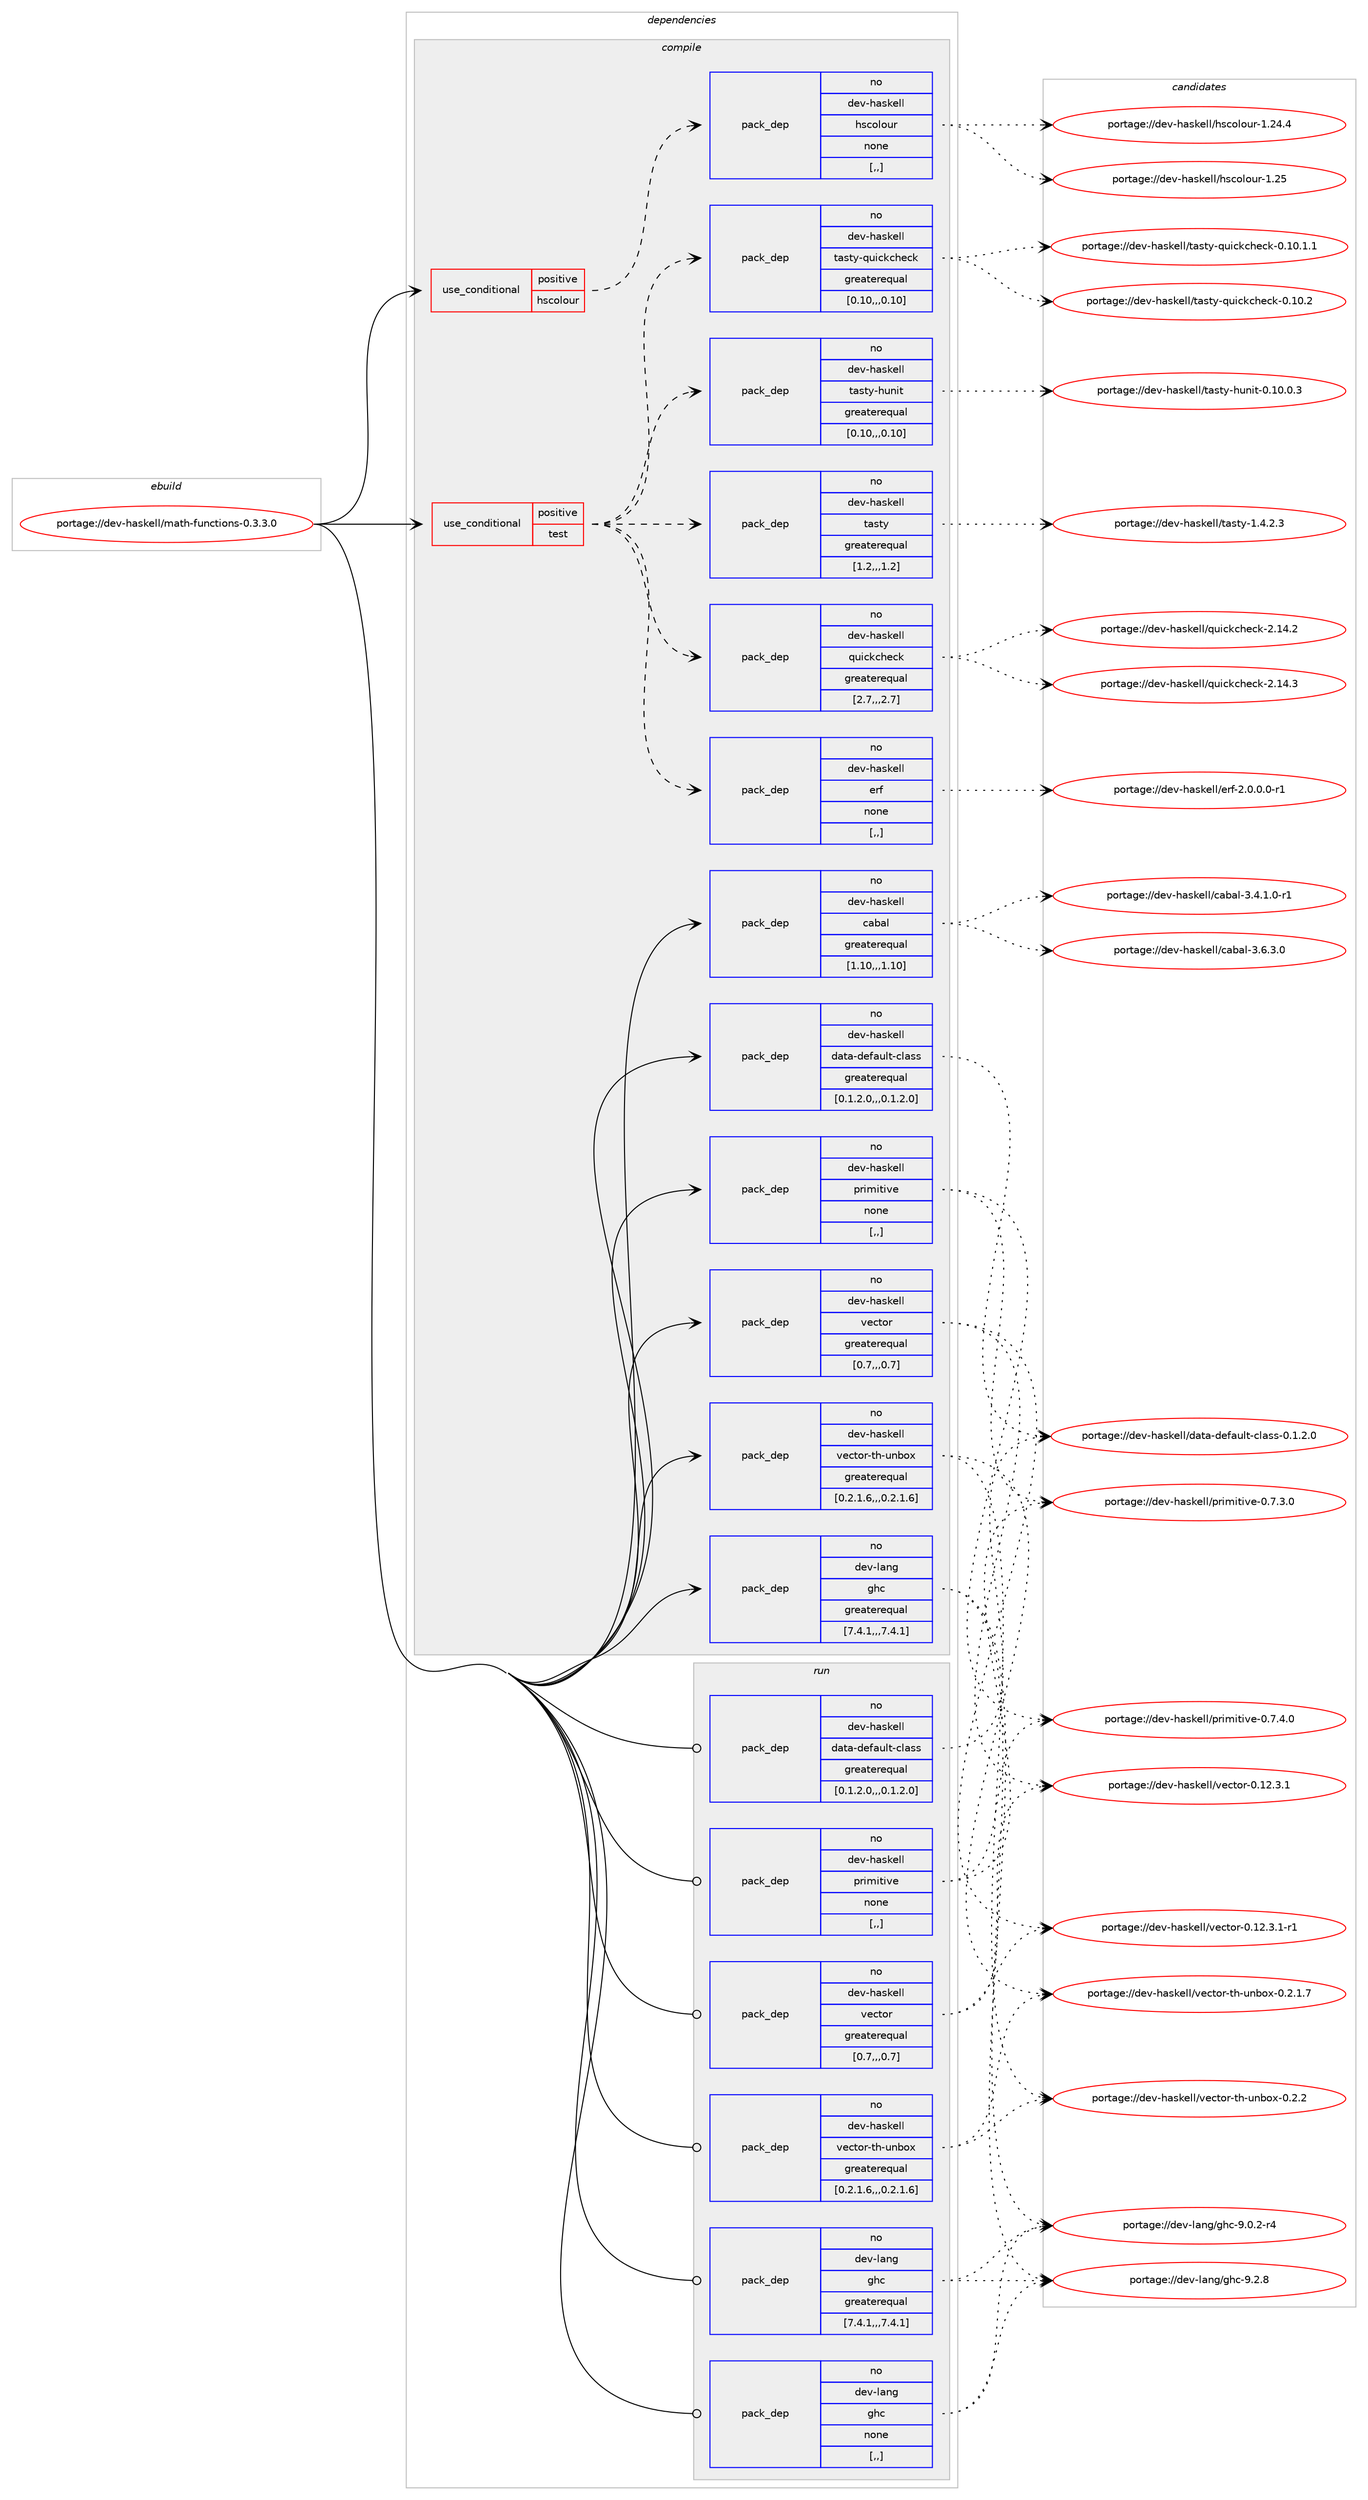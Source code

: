digraph prolog {

# *************
# Graph options
# *************

newrank=true;
concentrate=true;
compound=true;
graph [rankdir=LR,fontname=Helvetica,fontsize=10,ranksep=1.5];#, ranksep=2.5, nodesep=0.2];
edge  [arrowhead=vee];
node  [fontname=Helvetica,fontsize=10];

# **********
# The ebuild
# **********

subgraph cluster_leftcol {
color=gray;
rank=same;
label=<<i>ebuild</i>>;
id [label="portage://dev-haskell/math-functions-0.3.3.0", color=red, width=4, href="../dev-haskell/math-functions-0.3.3.0.svg"];
}

# ****************
# The dependencies
# ****************

subgraph cluster_midcol {
color=gray;
label=<<i>dependencies</i>>;
subgraph cluster_compile {
fillcolor="#eeeeee";
style=filled;
label=<<i>compile</i>>;
subgraph cond20089 {
dependency81848 [label=<<TABLE BORDER="0" CELLBORDER="1" CELLSPACING="0" CELLPADDING="4"><TR><TD ROWSPAN="3" CELLPADDING="10">use_conditional</TD></TR><TR><TD>positive</TD></TR><TR><TD>hscolour</TD></TR></TABLE>>, shape=none, color=red];
subgraph pack60788 {
dependency81849 [label=<<TABLE BORDER="0" CELLBORDER="1" CELLSPACING="0" CELLPADDING="4" WIDTH="220"><TR><TD ROWSPAN="6" CELLPADDING="30">pack_dep</TD></TR><TR><TD WIDTH="110">no</TD></TR><TR><TD>dev-haskell</TD></TR><TR><TD>hscolour</TD></TR><TR><TD>none</TD></TR><TR><TD>[,,]</TD></TR></TABLE>>, shape=none, color=blue];
}
dependency81848:e -> dependency81849:w [weight=20,style="dashed",arrowhead="vee"];
}
id:e -> dependency81848:w [weight=20,style="solid",arrowhead="vee"];
subgraph cond20090 {
dependency81850 [label=<<TABLE BORDER="0" CELLBORDER="1" CELLSPACING="0" CELLPADDING="4"><TR><TD ROWSPAN="3" CELLPADDING="10">use_conditional</TD></TR><TR><TD>positive</TD></TR><TR><TD>test</TD></TR></TABLE>>, shape=none, color=red];
subgraph pack60789 {
dependency81851 [label=<<TABLE BORDER="0" CELLBORDER="1" CELLSPACING="0" CELLPADDING="4" WIDTH="220"><TR><TD ROWSPAN="6" CELLPADDING="30">pack_dep</TD></TR><TR><TD WIDTH="110">no</TD></TR><TR><TD>dev-haskell</TD></TR><TR><TD>erf</TD></TR><TR><TD>none</TD></TR><TR><TD>[,,]</TD></TR></TABLE>>, shape=none, color=blue];
}
dependency81850:e -> dependency81851:w [weight=20,style="dashed",arrowhead="vee"];
subgraph pack60790 {
dependency81852 [label=<<TABLE BORDER="0" CELLBORDER="1" CELLSPACING="0" CELLPADDING="4" WIDTH="220"><TR><TD ROWSPAN="6" CELLPADDING="30">pack_dep</TD></TR><TR><TD WIDTH="110">no</TD></TR><TR><TD>dev-haskell</TD></TR><TR><TD>quickcheck</TD></TR><TR><TD>greaterequal</TD></TR><TR><TD>[2.7,,,2.7]</TD></TR></TABLE>>, shape=none, color=blue];
}
dependency81850:e -> dependency81852:w [weight=20,style="dashed",arrowhead="vee"];
subgraph pack60791 {
dependency81853 [label=<<TABLE BORDER="0" CELLBORDER="1" CELLSPACING="0" CELLPADDING="4" WIDTH="220"><TR><TD ROWSPAN="6" CELLPADDING="30">pack_dep</TD></TR><TR><TD WIDTH="110">no</TD></TR><TR><TD>dev-haskell</TD></TR><TR><TD>tasty</TD></TR><TR><TD>greaterequal</TD></TR><TR><TD>[1.2,,,1.2]</TD></TR></TABLE>>, shape=none, color=blue];
}
dependency81850:e -> dependency81853:w [weight=20,style="dashed",arrowhead="vee"];
subgraph pack60792 {
dependency81854 [label=<<TABLE BORDER="0" CELLBORDER="1" CELLSPACING="0" CELLPADDING="4" WIDTH="220"><TR><TD ROWSPAN="6" CELLPADDING="30">pack_dep</TD></TR><TR><TD WIDTH="110">no</TD></TR><TR><TD>dev-haskell</TD></TR><TR><TD>tasty-hunit</TD></TR><TR><TD>greaterequal</TD></TR><TR><TD>[0.10,,,0.10]</TD></TR></TABLE>>, shape=none, color=blue];
}
dependency81850:e -> dependency81854:w [weight=20,style="dashed",arrowhead="vee"];
subgraph pack60793 {
dependency81855 [label=<<TABLE BORDER="0" CELLBORDER="1" CELLSPACING="0" CELLPADDING="4" WIDTH="220"><TR><TD ROWSPAN="6" CELLPADDING="30">pack_dep</TD></TR><TR><TD WIDTH="110">no</TD></TR><TR><TD>dev-haskell</TD></TR><TR><TD>tasty-quickcheck</TD></TR><TR><TD>greaterequal</TD></TR><TR><TD>[0.10,,,0.10]</TD></TR></TABLE>>, shape=none, color=blue];
}
dependency81850:e -> dependency81855:w [weight=20,style="dashed",arrowhead="vee"];
}
id:e -> dependency81850:w [weight=20,style="solid",arrowhead="vee"];
subgraph pack60794 {
dependency81856 [label=<<TABLE BORDER="0" CELLBORDER="1" CELLSPACING="0" CELLPADDING="4" WIDTH="220"><TR><TD ROWSPAN="6" CELLPADDING="30">pack_dep</TD></TR><TR><TD WIDTH="110">no</TD></TR><TR><TD>dev-haskell</TD></TR><TR><TD>cabal</TD></TR><TR><TD>greaterequal</TD></TR><TR><TD>[1.10,,,1.10]</TD></TR></TABLE>>, shape=none, color=blue];
}
id:e -> dependency81856:w [weight=20,style="solid",arrowhead="vee"];
subgraph pack60795 {
dependency81857 [label=<<TABLE BORDER="0" CELLBORDER="1" CELLSPACING="0" CELLPADDING="4" WIDTH="220"><TR><TD ROWSPAN="6" CELLPADDING="30">pack_dep</TD></TR><TR><TD WIDTH="110">no</TD></TR><TR><TD>dev-haskell</TD></TR><TR><TD>data-default-class</TD></TR><TR><TD>greaterequal</TD></TR><TR><TD>[0.1.2.0,,,0.1.2.0]</TD></TR></TABLE>>, shape=none, color=blue];
}
id:e -> dependency81857:w [weight=20,style="solid",arrowhead="vee"];
subgraph pack60796 {
dependency81858 [label=<<TABLE BORDER="0" CELLBORDER="1" CELLSPACING="0" CELLPADDING="4" WIDTH="220"><TR><TD ROWSPAN="6" CELLPADDING="30">pack_dep</TD></TR><TR><TD WIDTH="110">no</TD></TR><TR><TD>dev-haskell</TD></TR><TR><TD>primitive</TD></TR><TR><TD>none</TD></TR><TR><TD>[,,]</TD></TR></TABLE>>, shape=none, color=blue];
}
id:e -> dependency81858:w [weight=20,style="solid",arrowhead="vee"];
subgraph pack60797 {
dependency81859 [label=<<TABLE BORDER="0" CELLBORDER="1" CELLSPACING="0" CELLPADDING="4" WIDTH="220"><TR><TD ROWSPAN="6" CELLPADDING="30">pack_dep</TD></TR><TR><TD WIDTH="110">no</TD></TR><TR><TD>dev-haskell</TD></TR><TR><TD>vector</TD></TR><TR><TD>greaterequal</TD></TR><TR><TD>[0.7,,,0.7]</TD></TR></TABLE>>, shape=none, color=blue];
}
id:e -> dependency81859:w [weight=20,style="solid",arrowhead="vee"];
subgraph pack60798 {
dependency81860 [label=<<TABLE BORDER="0" CELLBORDER="1" CELLSPACING="0" CELLPADDING="4" WIDTH="220"><TR><TD ROWSPAN="6" CELLPADDING="30">pack_dep</TD></TR><TR><TD WIDTH="110">no</TD></TR><TR><TD>dev-haskell</TD></TR><TR><TD>vector-th-unbox</TD></TR><TR><TD>greaterequal</TD></TR><TR><TD>[0.2.1.6,,,0.2.1.6]</TD></TR></TABLE>>, shape=none, color=blue];
}
id:e -> dependency81860:w [weight=20,style="solid",arrowhead="vee"];
subgraph pack60799 {
dependency81861 [label=<<TABLE BORDER="0" CELLBORDER="1" CELLSPACING="0" CELLPADDING="4" WIDTH="220"><TR><TD ROWSPAN="6" CELLPADDING="30">pack_dep</TD></TR><TR><TD WIDTH="110">no</TD></TR><TR><TD>dev-lang</TD></TR><TR><TD>ghc</TD></TR><TR><TD>greaterequal</TD></TR><TR><TD>[7.4.1,,,7.4.1]</TD></TR></TABLE>>, shape=none, color=blue];
}
id:e -> dependency81861:w [weight=20,style="solid",arrowhead="vee"];
}
subgraph cluster_compileandrun {
fillcolor="#eeeeee";
style=filled;
label=<<i>compile and run</i>>;
}
subgraph cluster_run {
fillcolor="#eeeeee";
style=filled;
label=<<i>run</i>>;
subgraph pack60800 {
dependency81862 [label=<<TABLE BORDER="0" CELLBORDER="1" CELLSPACING="0" CELLPADDING="4" WIDTH="220"><TR><TD ROWSPAN="6" CELLPADDING="30">pack_dep</TD></TR><TR><TD WIDTH="110">no</TD></TR><TR><TD>dev-haskell</TD></TR><TR><TD>data-default-class</TD></TR><TR><TD>greaterequal</TD></TR><TR><TD>[0.1.2.0,,,0.1.2.0]</TD></TR></TABLE>>, shape=none, color=blue];
}
id:e -> dependency81862:w [weight=20,style="solid",arrowhead="odot"];
subgraph pack60801 {
dependency81863 [label=<<TABLE BORDER="0" CELLBORDER="1" CELLSPACING="0" CELLPADDING="4" WIDTH="220"><TR><TD ROWSPAN="6" CELLPADDING="30">pack_dep</TD></TR><TR><TD WIDTH="110">no</TD></TR><TR><TD>dev-haskell</TD></TR><TR><TD>primitive</TD></TR><TR><TD>none</TD></TR><TR><TD>[,,]</TD></TR></TABLE>>, shape=none, color=blue];
}
id:e -> dependency81863:w [weight=20,style="solid",arrowhead="odot"];
subgraph pack60802 {
dependency81864 [label=<<TABLE BORDER="0" CELLBORDER="1" CELLSPACING="0" CELLPADDING="4" WIDTH="220"><TR><TD ROWSPAN="6" CELLPADDING="30">pack_dep</TD></TR><TR><TD WIDTH="110">no</TD></TR><TR><TD>dev-haskell</TD></TR><TR><TD>vector</TD></TR><TR><TD>greaterequal</TD></TR><TR><TD>[0.7,,,0.7]</TD></TR></TABLE>>, shape=none, color=blue];
}
id:e -> dependency81864:w [weight=20,style="solid",arrowhead="odot"];
subgraph pack60803 {
dependency81865 [label=<<TABLE BORDER="0" CELLBORDER="1" CELLSPACING="0" CELLPADDING="4" WIDTH="220"><TR><TD ROWSPAN="6" CELLPADDING="30">pack_dep</TD></TR><TR><TD WIDTH="110">no</TD></TR><TR><TD>dev-haskell</TD></TR><TR><TD>vector-th-unbox</TD></TR><TR><TD>greaterequal</TD></TR><TR><TD>[0.2.1.6,,,0.2.1.6]</TD></TR></TABLE>>, shape=none, color=blue];
}
id:e -> dependency81865:w [weight=20,style="solid",arrowhead="odot"];
subgraph pack60804 {
dependency81866 [label=<<TABLE BORDER="0" CELLBORDER="1" CELLSPACING="0" CELLPADDING="4" WIDTH="220"><TR><TD ROWSPAN="6" CELLPADDING="30">pack_dep</TD></TR><TR><TD WIDTH="110">no</TD></TR><TR><TD>dev-lang</TD></TR><TR><TD>ghc</TD></TR><TR><TD>greaterequal</TD></TR><TR><TD>[7.4.1,,,7.4.1]</TD></TR></TABLE>>, shape=none, color=blue];
}
id:e -> dependency81866:w [weight=20,style="solid",arrowhead="odot"];
subgraph pack60805 {
dependency81867 [label=<<TABLE BORDER="0" CELLBORDER="1" CELLSPACING="0" CELLPADDING="4" WIDTH="220"><TR><TD ROWSPAN="6" CELLPADDING="30">pack_dep</TD></TR><TR><TD WIDTH="110">no</TD></TR><TR><TD>dev-lang</TD></TR><TR><TD>ghc</TD></TR><TR><TD>none</TD></TR><TR><TD>[,,]</TD></TR></TABLE>>, shape=none, color=blue];
}
id:e -> dependency81867:w [weight=20,style="solid",arrowhead="odot"];
}
}

# **************
# The candidates
# **************

subgraph cluster_choices {
rank=same;
color=gray;
label=<<i>candidates</i>>;

subgraph choice60788 {
color=black;
nodesep=1;
choice1001011184510497115107101108108471041159911110811111711445494650524652 [label="portage://dev-haskell/hscolour-1.24.4", color=red, width=4,href="../dev-haskell/hscolour-1.24.4.svg"];
choice100101118451049711510710110810847104115991111081111171144549465053 [label="portage://dev-haskell/hscolour-1.25", color=red, width=4,href="../dev-haskell/hscolour-1.25.svg"];
dependency81849:e -> choice1001011184510497115107101108108471041159911110811111711445494650524652:w [style=dotted,weight="100"];
dependency81849:e -> choice100101118451049711510710110810847104115991111081111171144549465053:w [style=dotted,weight="100"];
}
subgraph choice60789 {
color=black;
nodesep=1;
choice10010111845104971151071011081084710111410245504648464846484511449 [label="portage://dev-haskell/erf-2.0.0.0-r1", color=red, width=4,href="../dev-haskell/erf-2.0.0.0-r1.svg"];
dependency81851:e -> choice10010111845104971151071011081084710111410245504648464846484511449:w [style=dotted,weight="100"];
}
subgraph choice60790 {
color=black;
nodesep=1;
choice10010111845104971151071011081084711311710599107991041019910745504649524650 [label="portage://dev-haskell/quickcheck-2.14.2", color=red, width=4,href="../dev-haskell/quickcheck-2.14.2.svg"];
choice10010111845104971151071011081084711311710599107991041019910745504649524651 [label="portage://dev-haskell/quickcheck-2.14.3", color=red, width=4,href="../dev-haskell/quickcheck-2.14.3.svg"];
dependency81852:e -> choice10010111845104971151071011081084711311710599107991041019910745504649524650:w [style=dotted,weight="100"];
dependency81852:e -> choice10010111845104971151071011081084711311710599107991041019910745504649524651:w [style=dotted,weight="100"];
}
subgraph choice60791 {
color=black;
nodesep=1;
choice100101118451049711510710110810847116971151161214549465246504651 [label="portage://dev-haskell/tasty-1.4.2.3", color=red, width=4,href="../dev-haskell/tasty-1.4.2.3.svg"];
dependency81853:e -> choice100101118451049711510710110810847116971151161214549465246504651:w [style=dotted,weight="100"];
}
subgraph choice60792 {
color=black;
nodesep=1;
choice1001011184510497115107101108108471169711511612145104117110105116454846494846484651 [label="portage://dev-haskell/tasty-hunit-0.10.0.3", color=red, width=4,href="../dev-haskell/tasty-hunit-0.10.0.3.svg"];
dependency81854:e -> choice1001011184510497115107101108108471169711511612145104117110105116454846494846484651:w [style=dotted,weight="100"];
}
subgraph choice60793 {
color=black;
nodesep=1;
choice1001011184510497115107101108108471169711511612145113117105991079910410199107454846494846494649 [label="portage://dev-haskell/tasty-quickcheck-0.10.1.1", color=red, width=4,href="../dev-haskell/tasty-quickcheck-0.10.1.1.svg"];
choice100101118451049711510710110810847116971151161214511311710599107991041019910745484649484650 [label="portage://dev-haskell/tasty-quickcheck-0.10.2", color=red, width=4,href="../dev-haskell/tasty-quickcheck-0.10.2.svg"];
dependency81855:e -> choice1001011184510497115107101108108471169711511612145113117105991079910410199107454846494846494649:w [style=dotted,weight="100"];
dependency81855:e -> choice100101118451049711510710110810847116971151161214511311710599107991041019910745484649484650:w [style=dotted,weight="100"];
}
subgraph choice60794 {
color=black;
nodesep=1;
choice1001011184510497115107101108108479997989710845514652464946484511449 [label="portage://dev-haskell/cabal-3.4.1.0-r1", color=red, width=4,href="../dev-haskell/cabal-3.4.1.0-r1.svg"];
choice100101118451049711510710110810847999798971084551465446514648 [label="portage://dev-haskell/cabal-3.6.3.0", color=red, width=4,href="../dev-haskell/cabal-3.6.3.0.svg"];
dependency81856:e -> choice1001011184510497115107101108108479997989710845514652464946484511449:w [style=dotted,weight="100"];
dependency81856:e -> choice100101118451049711510710110810847999798971084551465446514648:w [style=dotted,weight="100"];
}
subgraph choice60795 {
color=black;
nodesep=1;
choice100101118451049711510710110810847100971169745100101102971171081164599108971151154548464946504648 [label="portage://dev-haskell/data-default-class-0.1.2.0", color=red, width=4,href="../dev-haskell/data-default-class-0.1.2.0.svg"];
dependency81857:e -> choice100101118451049711510710110810847100971169745100101102971171081164599108971151154548464946504648:w [style=dotted,weight="100"];
}
subgraph choice60796 {
color=black;
nodesep=1;
choice1001011184510497115107101108108471121141051091051161051181014548465546514648 [label="portage://dev-haskell/primitive-0.7.3.0", color=red, width=4,href="../dev-haskell/primitive-0.7.3.0.svg"];
choice1001011184510497115107101108108471121141051091051161051181014548465546524648 [label="portage://dev-haskell/primitive-0.7.4.0", color=red, width=4,href="../dev-haskell/primitive-0.7.4.0.svg"];
dependency81858:e -> choice1001011184510497115107101108108471121141051091051161051181014548465546514648:w [style=dotted,weight="100"];
dependency81858:e -> choice1001011184510497115107101108108471121141051091051161051181014548465546524648:w [style=dotted,weight="100"];
}
subgraph choice60797 {
color=black;
nodesep=1;
choice10010111845104971151071011081084711810199116111114454846495046514649 [label="portage://dev-haskell/vector-0.12.3.1", color=red, width=4,href="../dev-haskell/vector-0.12.3.1.svg"];
choice100101118451049711510710110810847118101991161111144548464950465146494511449 [label="portage://dev-haskell/vector-0.12.3.1-r1", color=red, width=4,href="../dev-haskell/vector-0.12.3.1-r1.svg"];
dependency81859:e -> choice10010111845104971151071011081084711810199116111114454846495046514649:w [style=dotted,weight="100"];
dependency81859:e -> choice100101118451049711510710110810847118101991161111144548464950465146494511449:w [style=dotted,weight="100"];
}
subgraph choice60798 {
color=black;
nodesep=1;
choice100101118451049711510710110810847118101991161111144511610445117110981111204548465046494655 [label="portage://dev-haskell/vector-th-unbox-0.2.1.7", color=red, width=4,href="../dev-haskell/vector-th-unbox-0.2.1.7.svg"];
choice10010111845104971151071011081084711810199116111114451161044511711098111120454846504650 [label="portage://dev-haskell/vector-th-unbox-0.2.2", color=red, width=4,href="../dev-haskell/vector-th-unbox-0.2.2.svg"];
dependency81860:e -> choice100101118451049711510710110810847118101991161111144511610445117110981111204548465046494655:w [style=dotted,weight="100"];
dependency81860:e -> choice10010111845104971151071011081084711810199116111114451161044511711098111120454846504650:w [style=dotted,weight="100"];
}
subgraph choice60799 {
color=black;
nodesep=1;
choice100101118451089711010347103104994557464846504511452 [label="portage://dev-lang/ghc-9.0.2-r4", color=red, width=4,href="../dev-lang/ghc-9.0.2-r4.svg"];
choice10010111845108971101034710310499455746504656 [label="portage://dev-lang/ghc-9.2.8", color=red, width=4,href="../dev-lang/ghc-9.2.8.svg"];
dependency81861:e -> choice100101118451089711010347103104994557464846504511452:w [style=dotted,weight="100"];
dependency81861:e -> choice10010111845108971101034710310499455746504656:w [style=dotted,weight="100"];
}
subgraph choice60800 {
color=black;
nodesep=1;
choice100101118451049711510710110810847100971169745100101102971171081164599108971151154548464946504648 [label="portage://dev-haskell/data-default-class-0.1.2.0", color=red, width=4,href="../dev-haskell/data-default-class-0.1.2.0.svg"];
dependency81862:e -> choice100101118451049711510710110810847100971169745100101102971171081164599108971151154548464946504648:w [style=dotted,weight="100"];
}
subgraph choice60801 {
color=black;
nodesep=1;
choice1001011184510497115107101108108471121141051091051161051181014548465546514648 [label="portage://dev-haskell/primitive-0.7.3.0", color=red, width=4,href="../dev-haskell/primitive-0.7.3.0.svg"];
choice1001011184510497115107101108108471121141051091051161051181014548465546524648 [label="portage://dev-haskell/primitive-0.7.4.0", color=red, width=4,href="../dev-haskell/primitive-0.7.4.0.svg"];
dependency81863:e -> choice1001011184510497115107101108108471121141051091051161051181014548465546514648:w [style=dotted,weight="100"];
dependency81863:e -> choice1001011184510497115107101108108471121141051091051161051181014548465546524648:w [style=dotted,weight="100"];
}
subgraph choice60802 {
color=black;
nodesep=1;
choice10010111845104971151071011081084711810199116111114454846495046514649 [label="portage://dev-haskell/vector-0.12.3.1", color=red, width=4,href="../dev-haskell/vector-0.12.3.1.svg"];
choice100101118451049711510710110810847118101991161111144548464950465146494511449 [label="portage://dev-haskell/vector-0.12.3.1-r1", color=red, width=4,href="../dev-haskell/vector-0.12.3.1-r1.svg"];
dependency81864:e -> choice10010111845104971151071011081084711810199116111114454846495046514649:w [style=dotted,weight="100"];
dependency81864:e -> choice100101118451049711510710110810847118101991161111144548464950465146494511449:w [style=dotted,weight="100"];
}
subgraph choice60803 {
color=black;
nodesep=1;
choice100101118451049711510710110810847118101991161111144511610445117110981111204548465046494655 [label="portage://dev-haskell/vector-th-unbox-0.2.1.7", color=red, width=4,href="../dev-haskell/vector-th-unbox-0.2.1.7.svg"];
choice10010111845104971151071011081084711810199116111114451161044511711098111120454846504650 [label="portage://dev-haskell/vector-th-unbox-0.2.2", color=red, width=4,href="../dev-haskell/vector-th-unbox-0.2.2.svg"];
dependency81865:e -> choice100101118451049711510710110810847118101991161111144511610445117110981111204548465046494655:w [style=dotted,weight="100"];
dependency81865:e -> choice10010111845104971151071011081084711810199116111114451161044511711098111120454846504650:w [style=dotted,weight="100"];
}
subgraph choice60804 {
color=black;
nodesep=1;
choice100101118451089711010347103104994557464846504511452 [label="portage://dev-lang/ghc-9.0.2-r4", color=red, width=4,href="../dev-lang/ghc-9.0.2-r4.svg"];
choice10010111845108971101034710310499455746504656 [label="portage://dev-lang/ghc-9.2.8", color=red, width=4,href="../dev-lang/ghc-9.2.8.svg"];
dependency81866:e -> choice100101118451089711010347103104994557464846504511452:w [style=dotted,weight="100"];
dependency81866:e -> choice10010111845108971101034710310499455746504656:w [style=dotted,weight="100"];
}
subgraph choice60805 {
color=black;
nodesep=1;
choice100101118451089711010347103104994557464846504511452 [label="portage://dev-lang/ghc-9.0.2-r4", color=red, width=4,href="../dev-lang/ghc-9.0.2-r4.svg"];
choice10010111845108971101034710310499455746504656 [label="portage://dev-lang/ghc-9.2.8", color=red, width=4,href="../dev-lang/ghc-9.2.8.svg"];
dependency81867:e -> choice100101118451089711010347103104994557464846504511452:w [style=dotted,weight="100"];
dependency81867:e -> choice10010111845108971101034710310499455746504656:w [style=dotted,weight="100"];
}
}

}
